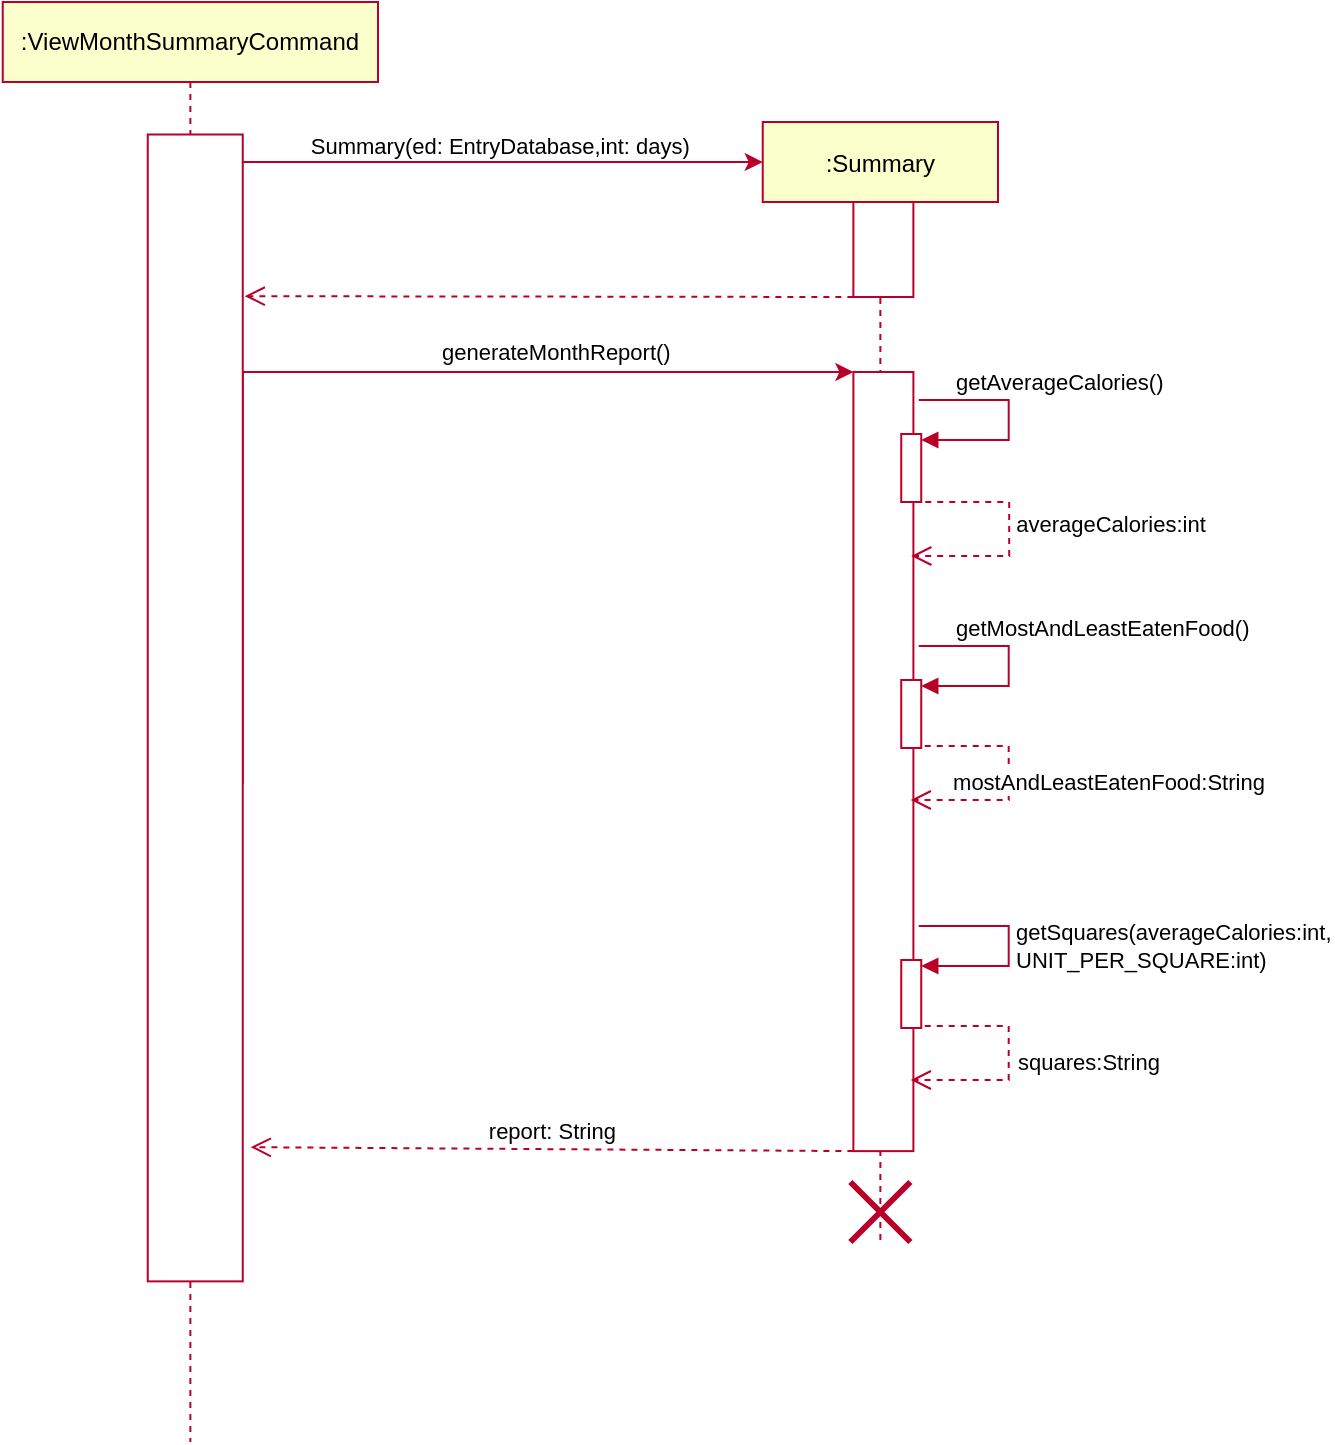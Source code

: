 <mxfile version="15.4.0" type="device"><diagram id="kgpKYQtTHZ0yAKxKKP6v" name="Page-1"><mxGraphModel dx="946" dy="635" grid="1" gridSize="10" guides="1" tooltips="1" connect="1" arrows="1" fold="1" page="1" pageScale="1" pageWidth="850" pageHeight="1100" math="0" shadow="0"><root><mxCell id="0"/><mxCell id="1" parent="0"/><mxCell id="3nuBFxr9cyL0pnOWT2aG-1" value=":Summary" style="shape=umlLifeline;perimeter=lifelinePerimeter;container=1;collapsible=0;recursiveResize=0;rounded=0;shadow=0;strokeWidth=1;fillColor=#fbffcc;strokeColor=#b90029;" parent="1" vertex="1"><mxGeometry x="542.37" y="180" width="117.63" height="560" as="geometry"/></mxCell><mxCell id="ie_i7VloZM_X4s7Jd8dI-3" value="" style="rounded=0;whiteSpace=wrap;html=1;rotation=90;strokeColor=#b90029;" parent="3nuBFxr9cyL0pnOWT2aG-1" vertex="1"><mxGeometry x="36.57" y="48.75" width="47.5" height="30" as="geometry"/></mxCell><mxCell id="ie_i7VloZM_X4s7Jd8dI-10" value="" style="rounded=0;whiteSpace=wrap;html=1;rotation=90;strokeColor=#b90029;" parent="3nuBFxr9cyL0pnOWT2aG-1" vertex="1"><mxGeometry x="-134.45" y="304.78" width="389.56" height="30" as="geometry"/></mxCell><mxCell id="ie_i7VloZM_X4s7Jd8dI-23" value="" style="html=1;points=[];perimeter=orthogonalPerimeter;strokeColor=#b90029;" parent="3nuBFxr9cyL0pnOWT2aG-1" vertex="1"><mxGeometry x="69.25" y="156" width="10" height="34" as="geometry"/></mxCell><mxCell id="ie_i7VloZM_X4s7Jd8dI-24" value="getAverageCalories()" style="edgeStyle=orthogonalEdgeStyle;html=1;align=left;spacingLeft=2;endArrow=block;rounded=0;entryX=1;entryY=0;strokeColor=#b90029;" parent="3nuBFxr9cyL0pnOWT2aG-1" edge="1"><mxGeometry x="-0.733" y="9" relative="1" as="geometry"><mxPoint x="78" y="139" as="sourcePoint"/><Array as="points"><mxPoint x="123" y="139"/><mxPoint x="123" y="159"/></Array><mxPoint x="79.25" y="159" as="targetPoint"/><mxPoint as="offset"/></mxGeometry></mxCell><mxCell id="gffd5kAj-nQzL8p0sPNN-6" value="" style="html=1;points=[];perimeter=orthogonalPerimeter;strokeColor=#b90029;" parent="3nuBFxr9cyL0pnOWT2aG-1" vertex="1"><mxGeometry x="69.25" y="279" width="10" height="34" as="geometry"/></mxCell><mxCell id="gffd5kAj-nQzL8p0sPNN-7" value="getMostAndLeastEatenFood()" style="edgeStyle=orthogonalEdgeStyle;html=1;align=left;spacingLeft=2;endArrow=block;rounded=0;entryX=1;entryY=0;strokeColor=#b90029;" parent="3nuBFxr9cyL0pnOWT2aG-1" edge="1"><mxGeometry x="-0.733" y="9" relative="1" as="geometry"><mxPoint x="78" y="262" as="sourcePoint"/><Array as="points"><mxPoint x="123" y="262"/><mxPoint x="123" y="282"/></Array><mxPoint x="79.25" y="282" as="targetPoint"/><mxPoint as="offset"/></mxGeometry></mxCell><mxCell id="gffd5kAj-nQzL8p0sPNN-8" value="mostAndLeastEatenFood:String" style="html=1;verticalAlign=bottom;endArrow=open;dashed=1;endSize=8;rounded=0;edgeStyle=orthogonalEdgeStyle;exitX=1.175;exitY=0.794;exitDx=0;exitDy=0;exitPerimeter=0;strokeColor=#b90029;" parent="3nuBFxr9cyL0pnOWT2aG-1" edge="1"><mxGeometry x="0.17" y="-50" relative="1" as="geometry"><mxPoint x="74" y="339" as="targetPoint"/><mxPoint x="81" y="311.996" as="sourcePoint"/><Array as="points"><mxPoint x="123" y="312"/><mxPoint x="123" y="339"/></Array><mxPoint x="50" y="50" as="offset"/></mxGeometry></mxCell><mxCell id="gffd5kAj-nQzL8p0sPNN-9" value="" style="html=1;points=[];perimeter=orthogonalPerimeter;strokeColor=#b90029;" parent="3nuBFxr9cyL0pnOWT2aG-1" vertex="1"><mxGeometry x="69.25" y="419" width="10" height="34" as="geometry"/></mxCell><mxCell id="gffd5kAj-nQzL8p0sPNN-10" value="getSquares(averageCalories:int, &lt;br&gt;UNIT_PER_SQUARE:int)" style="edgeStyle=orthogonalEdgeStyle;html=1;align=left;spacingLeft=2;endArrow=block;rounded=0;entryX=1;entryY=0;strokeColor=#b90029;" parent="3nuBFxr9cyL0pnOWT2aG-1" edge="1"><mxGeometry x="0.011" relative="1" as="geometry"><mxPoint x="78" y="402" as="sourcePoint"/><Array as="points"><mxPoint x="123" y="402"/><mxPoint x="123" y="422"/></Array><mxPoint x="79.25" y="422" as="targetPoint"/><mxPoint as="offset"/></mxGeometry></mxCell><mxCell id="gffd5kAj-nQzL8p0sPNN-11" value="squares:String" style="html=1;verticalAlign=bottom;endArrow=open;dashed=1;endSize=8;rounded=0;edgeStyle=orthogonalEdgeStyle;exitX=1.175;exitY=0.794;exitDx=0;exitDy=0;exitPerimeter=0;strokeColor=#b90029;" parent="3nuBFxr9cyL0pnOWT2aG-1" edge="1"><mxGeometry x="0.17" y="-40" relative="1" as="geometry"><mxPoint x="74" y="479" as="targetPoint"/><mxPoint x="81" y="451.996" as="sourcePoint"/><Array as="points"><mxPoint x="123" y="452"/><mxPoint x="123" y="479"/></Array><mxPoint x="40" y="40" as="offset"/></mxGeometry></mxCell><mxCell id="ie_i7VloZM_X4s7Jd8dI-39" value="averageCalories:int" style="html=1;verticalAlign=bottom;endArrow=open;dashed=1;endSize=8;rounded=0;edgeStyle=orthogonalEdgeStyle;exitX=1.175;exitY=0.794;exitDx=0;exitDy=0;exitPerimeter=0;strokeColor=#b90029;" parent="3nuBFxr9cyL0pnOWT2aG-1" edge="1"><mxGeometry x="0.051" y="50" relative="1" as="geometry"><mxPoint x="74.25" y="217" as="targetPoint"/><mxPoint x="81.25" y="189.996" as="sourcePoint"/><Array as="points"><mxPoint x="123.25" y="190"/><mxPoint x="123.25" y="217"/></Array><mxPoint as="offset"/></mxGeometry></mxCell><mxCell id="gffd5kAj-nQzL8p0sPNN-12" value="" style="shape=umlDestroy;whiteSpace=wrap;html=1;strokeWidth=3;strokeColor=#b90029;" parent="3nuBFxr9cyL0pnOWT2aG-1" vertex="1"><mxGeometry x="43.81" y="530" width="30" height="30" as="geometry"/></mxCell><mxCell id="ie_i7VloZM_X4s7Jd8dI-4" value="" style="endArrow=classic;html=1;rounded=0;edgeStyle=orthogonalEdgeStyle;strokeColor=#b90029;" parent="1" source="gffd5kAj-nQzL8p0sPNN-2" edge="1"><mxGeometry relative="1" as="geometry"><mxPoint x="392.37" y="200" as="sourcePoint"/><mxPoint x="542.37" y="200" as="targetPoint"/><Array as="points"><mxPoint x="258.37" y="200"/></Array></mxGeometry></mxCell><mxCell id="ie_i7VloZM_X4s7Jd8dI-6" value="&amp;nbsp; &amp;nbsp; &amp;nbsp; &amp;nbsp;Summary(ed: EntryDatabase,int: days)" style="edgeLabel;resizable=0;html=1;align=left;verticalAlign=bottom;" parent="ie_i7VloZM_X4s7Jd8dI-4" connectable="0" vertex="1"><mxGeometry x="-1" relative="1" as="geometry"><mxPoint x="34" y="14" as="offset"/></mxGeometry></mxCell><mxCell id="ie_i7VloZM_X4s7Jd8dI-9" value="" style="verticalAlign=bottom;endArrow=open;dashed=1;endSize=8;shadow=0;strokeWidth=1;entryX=0.39;entryY=-0.021;entryDx=0;entryDy=0;entryPerimeter=0;exitX=1;exitY=1;exitDx=0;exitDy=0;strokeColor=#b90029;" parent="1" source="ie_i7VloZM_X4s7Jd8dI-3" edge="1"><mxGeometry relative="1" as="geometry"><mxPoint x="283.367" y="267.1" as="targetPoint"/><mxPoint x="583" y="267" as="sourcePoint"/></mxGeometry></mxCell><mxCell id="ie_i7VloZM_X4s7Jd8dI-11" value="" style="endArrow=classic;html=1;rounded=0;edgeStyle=orthogonalEdgeStyle;entryX=0;entryY=1;entryDx=0;entryDy=0;exitX=0.566;exitY=0;exitDx=0;exitDy=0;exitPerimeter=0;strokeColor=#b90029;" parent="1" source="gffd5kAj-nQzL8p0sPNN-2" target="ie_i7VloZM_X4s7Jd8dI-10" edge="1"><mxGeometry relative="1" as="geometry"><mxPoint x="392.37" y="305" as="sourcePoint"/><mxPoint x="762.87" y="310" as="targetPoint"/><Array as="points"><mxPoint x="282.37" y="305"/></Array></mxGeometry></mxCell><mxCell id="ie_i7VloZM_X4s7Jd8dI-12" value="generateMonthReport()" style="edgeLabel;resizable=0;html=1;align=left;verticalAlign=bottom;" parent="ie_i7VloZM_X4s7Jd8dI-11" connectable="0" vertex="1"><mxGeometry x="-1" relative="1" as="geometry"><mxPoint x="98" y="-207" as="offset"/></mxGeometry></mxCell><mxCell id="gffd5kAj-nQzL8p0sPNN-1" value=":ViewMonthSummaryCommand" style="shape=umlLifeline;perimeter=lifelinePerimeter;whiteSpace=wrap;html=1;container=1;collapsible=0;recursiveResize=0;outlineConnect=0;fillColor=#fbffcc;strokeColor=#b90029;" parent="1" vertex="1"><mxGeometry x="162.37" y="120" width="187.63" height="720" as="geometry"/></mxCell><mxCell id="gffd5kAj-nQzL8p0sPNN-2" value="" style="rounded=0;whiteSpace=wrap;html=1;rotation=90;strokeColor=#b90029;" parent="gffd5kAj-nQzL8p0sPNN-1" vertex="1"><mxGeometry x="-190.46" y="329.22" width="573.43" height="47.5" as="geometry"/></mxCell><mxCell id="ie_i7VloZM_X4s7Jd8dI-13" value="report: String" style="verticalAlign=bottom;endArrow=open;dashed=1;endSize=8;shadow=0;strokeWidth=1;entryX=0.883;entryY=-0.084;entryDx=0;entryDy=0;entryPerimeter=0;exitX=1;exitY=1;exitDx=0;exitDy=0;strokeColor=#b90029;" parent="1" source="ie_i7VloZM_X4s7Jd8dI-10" target="gffd5kAj-nQzL8p0sPNN-2" edge="1"><mxGeometry relative="1" as="geometry"><mxPoint x="272.87" y="864.0" as="targetPoint"/><mxPoint x="563" y="867" as="sourcePoint"/></mxGeometry></mxCell></root></mxGraphModel></diagram></mxfile>
